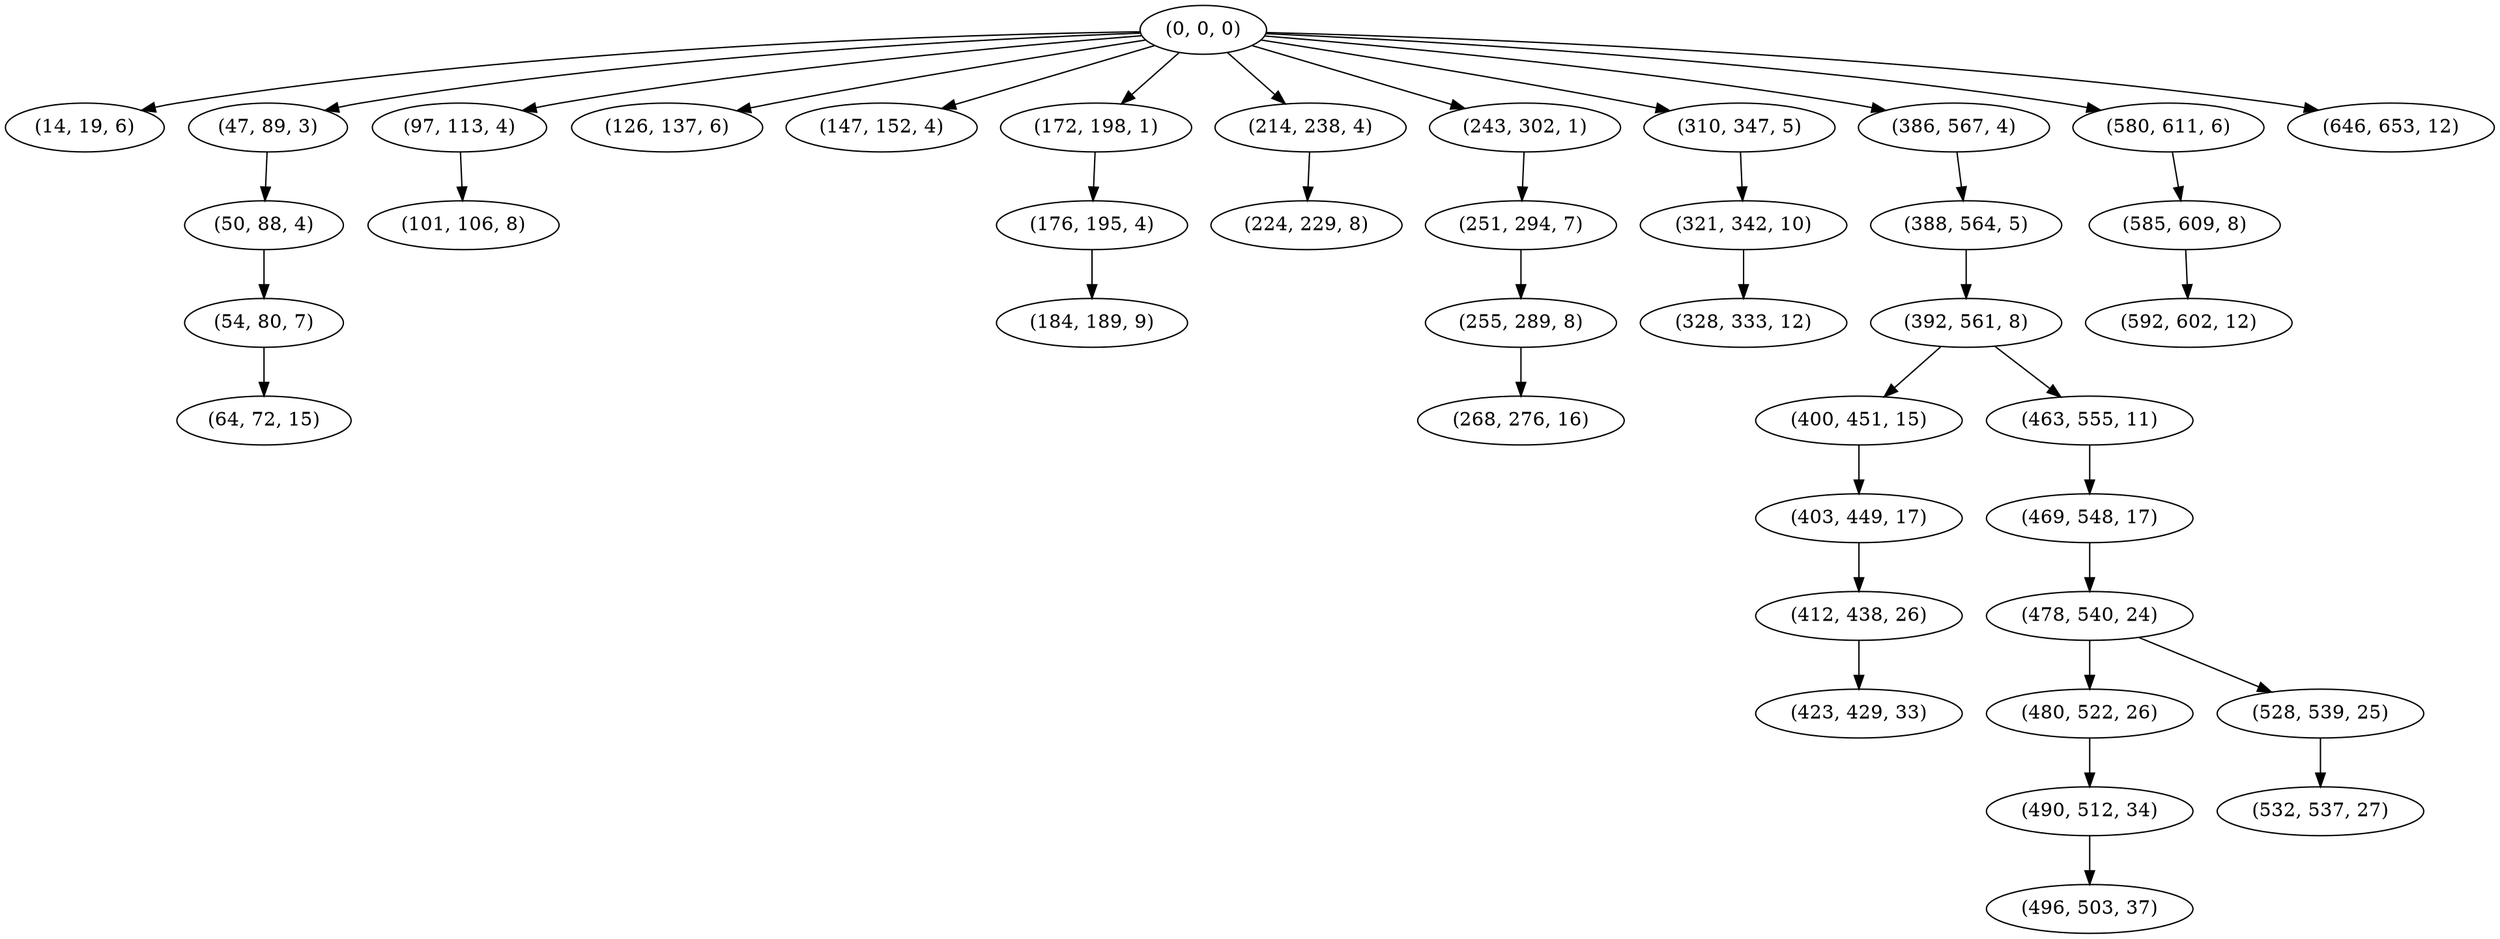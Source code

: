 digraph tree {
    "(0, 0, 0)";
    "(14, 19, 6)";
    "(47, 89, 3)";
    "(50, 88, 4)";
    "(54, 80, 7)";
    "(64, 72, 15)";
    "(97, 113, 4)";
    "(101, 106, 8)";
    "(126, 137, 6)";
    "(147, 152, 4)";
    "(172, 198, 1)";
    "(176, 195, 4)";
    "(184, 189, 9)";
    "(214, 238, 4)";
    "(224, 229, 8)";
    "(243, 302, 1)";
    "(251, 294, 7)";
    "(255, 289, 8)";
    "(268, 276, 16)";
    "(310, 347, 5)";
    "(321, 342, 10)";
    "(328, 333, 12)";
    "(386, 567, 4)";
    "(388, 564, 5)";
    "(392, 561, 8)";
    "(400, 451, 15)";
    "(403, 449, 17)";
    "(412, 438, 26)";
    "(423, 429, 33)";
    "(463, 555, 11)";
    "(469, 548, 17)";
    "(478, 540, 24)";
    "(480, 522, 26)";
    "(490, 512, 34)";
    "(496, 503, 37)";
    "(528, 539, 25)";
    "(532, 537, 27)";
    "(580, 611, 6)";
    "(585, 609, 8)";
    "(592, 602, 12)";
    "(646, 653, 12)";
    "(0, 0, 0)" -> "(14, 19, 6)";
    "(0, 0, 0)" -> "(47, 89, 3)";
    "(0, 0, 0)" -> "(97, 113, 4)";
    "(0, 0, 0)" -> "(126, 137, 6)";
    "(0, 0, 0)" -> "(147, 152, 4)";
    "(0, 0, 0)" -> "(172, 198, 1)";
    "(0, 0, 0)" -> "(214, 238, 4)";
    "(0, 0, 0)" -> "(243, 302, 1)";
    "(0, 0, 0)" -> "(310, 347, 5)";
    "(0, 0, 0)" -> "(386, 567, 4)";
    "(0, 0, 0)" -> "(580, 611, 6)";
    "(0, 0, 0)" -> "(646, 653, 12)";
    "(47, 89, 3)" -> "(50, 88, 4)";
    "(50, 88, 4)" -> "(54, 80, 7)";
    "(54, 80, 7)" -> "(64, 72, 15)";
    "(97, 113, 4)" -> "(101, 106, 8)";
    "(172, 198, 1)" -> "(176, 195, 4)";
    "(176, 195, 4)" -> "(184, 189, 9)";
    "(214, 238, 4)" -> "(224, 229, 8)";
    "(243, 302, 1)" -> "(251, 294, 7)";
    "(251, 294, 7)" -> "(255, 289, 8)";
    "(255, 289, 8)" -> "(268, 276, 16)";
    "(310, 347, 5)" -> "(321, 342, 10)";
    "(321, 342, 10)" -> "(328, 333, 12)";
    "(386, 567, 4)" -> "(388, 564, 5)";
    "(388, 564, 5)" -> "(392, 561, 8)";
    "(392, 561, 8)" -> "(400, 451, 15)";
    "(392, 561, 8)" -> "(463, 555, 11)";
    "(400, 451, 15)" -> "(403, 449, 17)";
    "(403, 449, 17)" -> "(412, 438, 26)";
    "(412, 438, 26)" -> "(423, 429, 33)";
    "(463, 555, 11)" -> "(469, 548, 17)";
    "(469, 548, 17)" -> "(478, 540, 24)";
    "(478, 540, 24)" -> "(480, 522, 26)";
    "(478, 540, 24)" -> "(528, 539, 25)";
    "(480, 522, 26)" -> "(490, 512, 34)";
    "(490, 512, 34)" -> "(496, 503, 37)";
    "(528, 539, 25)" -> "(532, 537, 27)";
    "(580, 611, 6)" -> "(585, 609, 8)";
    "(585, 609, 8)" -> "(592, 602, 12)";
}
